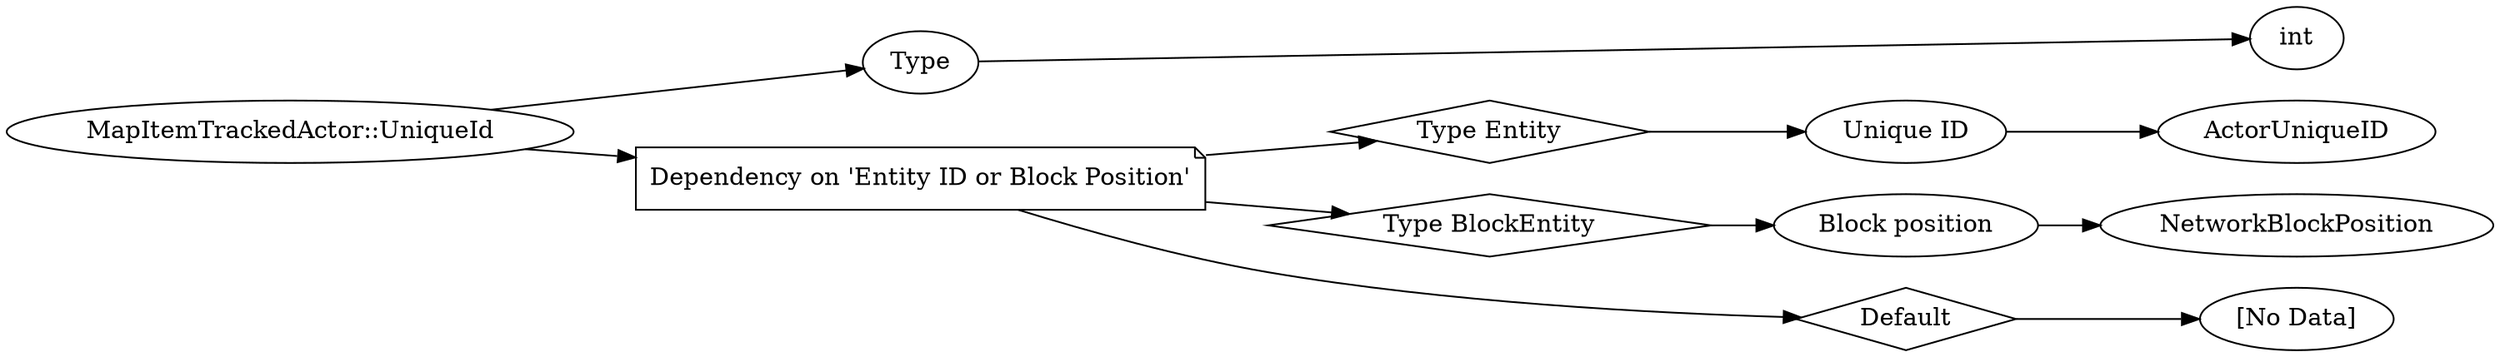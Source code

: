 digraph "MapItemTrackedActor::UniqueId" {
rankdir = LR
38
38 -> 39
39 -> 40
38 -> 41
41 -> 42
42 -> 43
43 -> 44
41 -> 45
45 -> 46
46 -> 47
41 -> 48
48 -> 49

38 [label="MapItemTrackedActor::UniqueId",comment="name: \"MapItemTrackedActor::UniqueId\", typeName: \"\", id: 38, branchId: 0, recurseId: -1, attributes: 0, notes: \"\""];
39 [label="Type",comment="name: \"Type\", typeName: \"\", id: 39, branchId: 0, recurseId: -1, attributes: 0, notes: \"\""];
40 [label="int",comment="name: \"int\", typeName: \"\", id: 40, branchId: 0, recurseId: -1, attributes: 512, notes: \"\""];
41 [label="Dependency on 'Entity ID or Block Position'",shape=note,comment="name: \"Dependency on 'Entity ID or Block Position'\", typeName: \"\", id: 41, branchId: 0, recurseId: -1, attributes: 2, notes: \"\""];
42 [label="Type Entity",shape=diamond,comment="name: \"Type Entity\", typeName: \"\", id: 42, branchId: 0, recurseId: -1, attributes: 4, notes: \"\""];
43 [label="Unique ID",comment="name: \"Unique ID\", typeName: \"ActorUniqueID\", id: 43, branchId: 0, recurseId: -1, attributes: 256, notes: \"\""];
44 [label="ActorUniqueID",comment="name: \"ActorUniqueID\", typeName: \"\", id: 44, branchId: 0, recurseId: -1, attributes: 512, notes: \"\""];
45 [label="Type BlockEntity",shape=diamond,comment="name: \"Type BlockEntity\", typeName: \"\", id: 45, branchId: 1, recurseId: -1, attributes: 4, notes: \"\""];
46 [label="Block position",comment="name: \"Block position\", typeName: \"NetworkBlockPosition\", id: 46, branchId: 0, recurseId: -1, attributes: 256, notes: \"\""];
47 [label="NetworkBlockPosition",comment="name: \"NetworkBlockPosition\", typeName: \"\", id: 47, branchId: 0, recurseId: -1, attributes: 512, notes: \"\""];
48 [label="Default",shape=diamond,comment="name: \"Default\", typeName: \"\", id: 48, branchId: 2, recurseId: -1, attributes: 4, notes: \"\""];
49 [label="[No Data]",comment="name: \"[No Data]\", typeName: \"\", id: 49, branchId: 0, recurseId: -1, attributes: 512, notes: \"\""];
{ rank = max;40;44;47;49}

}
